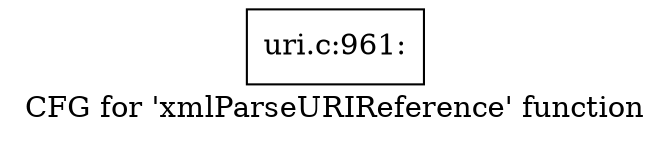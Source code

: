 digraph "CFG for 'xmlParseURIReference' function" {
	label="CFG for 'xmlParseURIReference' function";

	Node0x4796bb0 [shape=record,label="{uri.c:961:}"];
}
